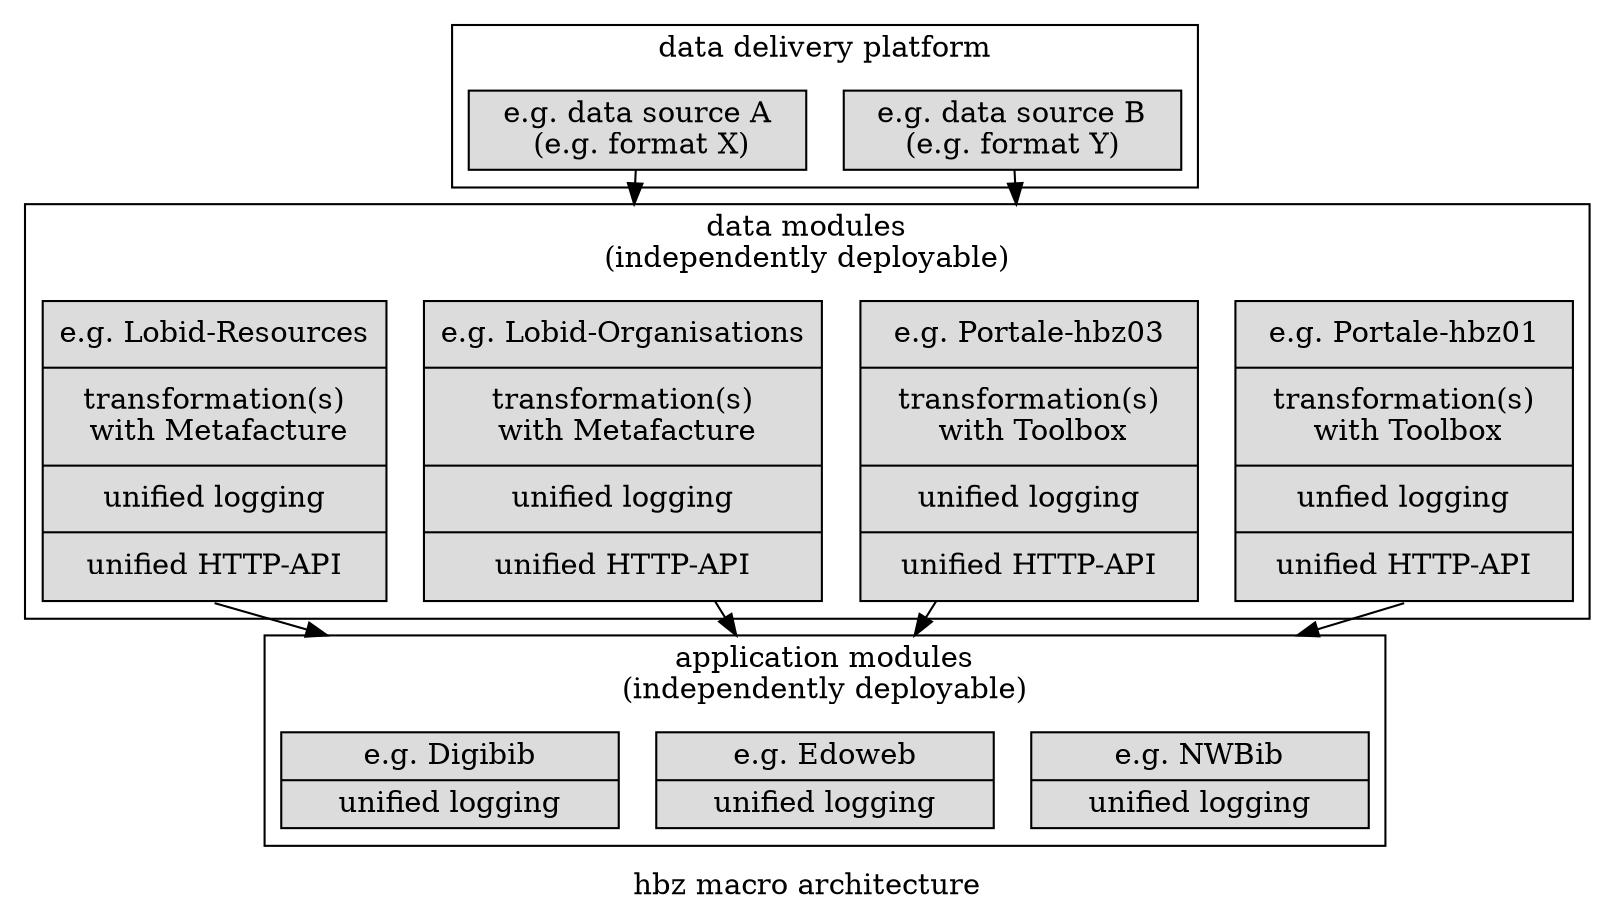 digraph makro {

	splines=false;
	node[shape=record width=2.25 style=filled fillcolor=gainsboro]
	graph[compound=true]
	label="hbz macro architecture" 
	
	subgraph cluster_datenquellen {
		label="data delivery platform"
		files[label="e.g. data source B\n(e.g. format Y)"]
		sonstige[label="e.g. data source A\n (e.g. format X)"]  
	}
	
	subgraph cluster_datenmodule {
		label="data modules\n(independently deployable)"
		portale_hbz01[height=2 label="{e.g. Portale-hbz01|transformation(s)\n with Toolbox|unfied logging|unified HTTP-API}"]
		lobid_organisations[height=2 label="{e.g. Lobid-Organisations|transformation(s)\n with Metafacture|unified logging|unified HTTP-API}"]
		portale_hbz03[height=2 label="{e.g. Portale-hbz03|transformation(s)\n with Toolbox|unified logging|unified HTTP-API}"]
		lobid_resources[height=2 label="{e.g. Lobid-Resources|transformation(s)\n with Metafacture|unified logging|unified HTTP-API}"]
		
		sonstige->lobid_organisations[lhead=cluster_datenmodule]
		files->portale_hbz03[lhead=cluster_datenmodule]
	}
	
	subgraph cluster_applikationsmodule {
		label="application modules\n(independently deployable)"
		nwbib[label="{e.g. NWBib|unified logging}"]
		edoweb[label="{e.g. Edoweb|unified logging}"]
		digibib[label="{e.g. Digibib|unified logging}"]
		
		portale_hbz01->edoweb[lhead=cluster_applikationsmodule tailport="s"]
		lobid_resources->edoweb[lhead=cluster_applikationsmodule tailport="s"]
		lobid_organisations->edoweb[lhead=cluster_applikationsmodule]
		portale_hbz03->edoweb[lhead=cluster_applikationsmodule]
	}
	
}